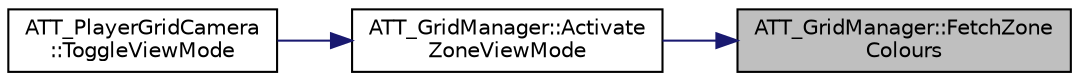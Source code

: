 digraph "ATT_GridManager::FetchZoneColours"
{
 // LATEX_PDF_SIZE
  edge [fontname="Helvetica",fontsize="10",labelfontname="Helvetica",labelfontsize="10"];
  node [fontname="Helvetica",fontsize="10",shape=record];
  rankdir="RL";
  Node27 [label="ATT_GridManager::FetchZone\lColours",height=0.2,width=0.4,color="black", fillcolor="grey75", style="filled", fontcolor="black",tooltip=" "];
  Node27 -> Node28 [dir="back",color="midnightblue",fontsize="10",style="solid"];
  Node28 [label="ATT_GridManager::Activate\lZoneViewMode",height=0.2,width=0.4,color="black", fillcolor="white", style="filled",URL="$class_a_t_t___grid_manager.html#a209c380bfc8c559954b0898bef309038",tooltip=" "];
  Node28 -> Node29 [dir="back",color="midnightblue",fontsize="10",style="solid"];
  Node29 [label="ATT_PlayerGridCamera\l::ToggleViewMode",height=0.2,width=0.4,color="black", fillcolor="white", style="filled",URL="$class_a_t_t___player_grid_camera.html#a4a5097bfe8542f4065317a50725d25a7",tooltip=" "];
}
